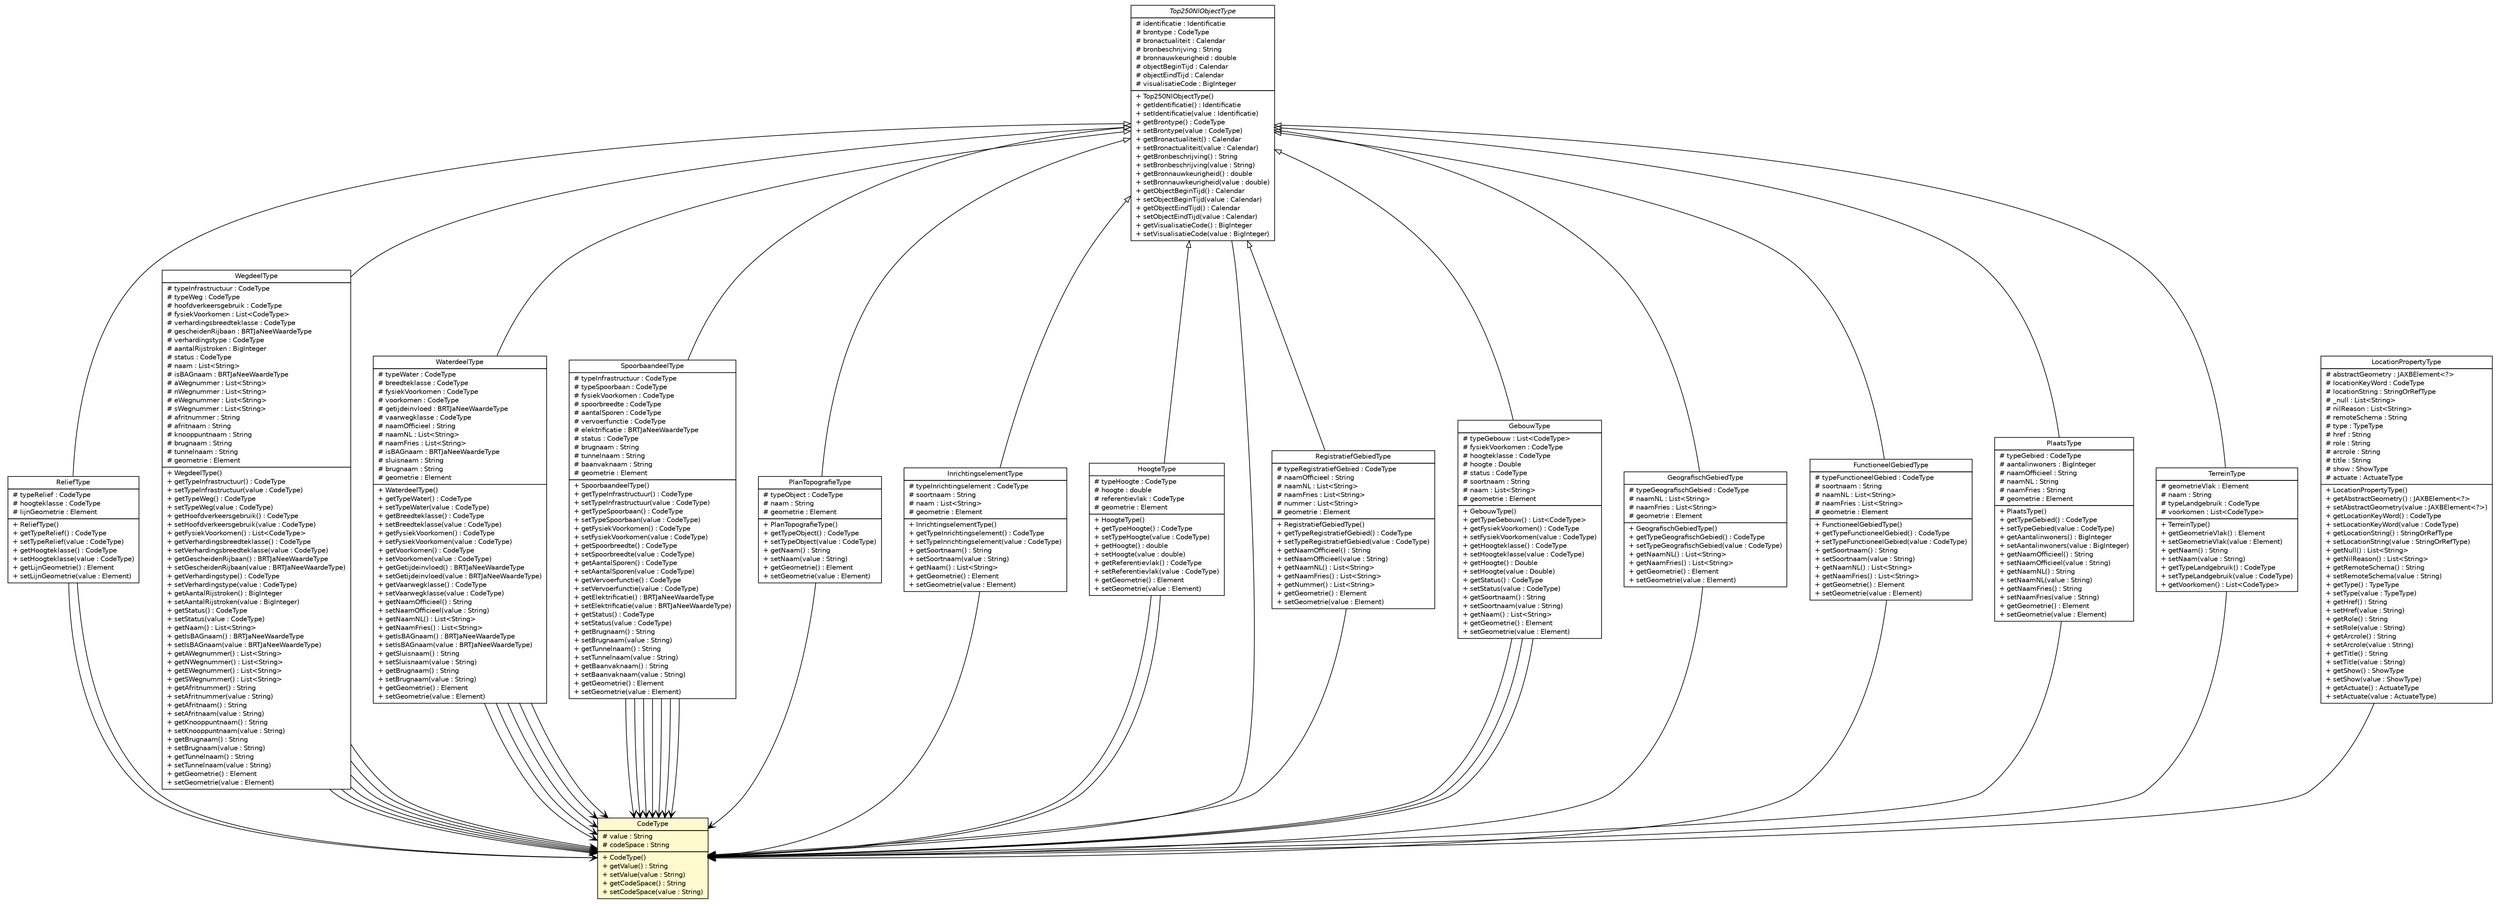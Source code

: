 #!/usr/local/bin/dot
#
# Class diagram 
# Generated by UMLGraph version R5_6-24-gf6e263 (http://www.umlgraph.org/)
#

digraph G {
	edge [fontname="Helvetica",fontsize=10,labelfontname="Helvetica",labelfontsize=10];
	node [fontname="Helvetica",fontsize=10,shape=plaintext];
	nodesep=0.25;
	ranksep=0.5;
	// nl.b3p.topnl.top250nl.ReliefType
	c11473 [label=<<table title="nl.b3p.topnl.top250nl.ReliefType" border="0" cellborder="1" cellspacing="0" cellpadding="2" port="p" href="./ReliefType.html">
		<tr><td><table border="0" cellspacing="0" cellpadding="1">
<tr><td align="center" balign="center"> ReliefType </td></tr>
		</table></td></tr>
		<tr><td><table border="0" cellspacing="0" cellpadding="1">
<tr><td align="left" balign="left"> # typeRelief : CodeType </td></tr>
<tr><td align="left" balign="left"> # hoogteklasse : CodeType </td></tr>
<tr><td align="left" balign="left"> # lijnGeometrie : Element </td></tr>
		</table></td></tr>
		<tr><td><table border="0" cellspacing="0" cellpadding="1">
<tr><td align="left" balign="left"> + ReliefType() </td></tr>
<tr><td align="left" balign="left"> + getTypeRelief() : CodeType </td></tr>
<tr><td align="left" balign="left"> + setTypeRelief(value : CodeType) </td></tr>
<tr><td align="left" balign="left"> + getHoogteklasse() : CodeType </td></tr>
<tr><td align="left" balign="left"> + setHoogteklasse(value : CodeType) </td></tr>
<tr><td align="left" balign="left"> + getLijnGeometrie() : Element </td></tr>
<tr><td align="left" balign="left"> + setLijnGeometrie(value : Element) </td></tr>
		</table></td></tr>
		</table>>, URL="./ReliefType.html", fontname="Helvetica", fontcolor="black", fontsize=10.0];
	// nl.b3p.topnl.top250nl.WegdeelType
	c11474 [label=<<table title="nl.b3p.topnl.top250nl.WegdeelType" border="0" cellborder="1" cellspacing="0" cellpadding="2" port="p" href="./WegdeelType.html">
		<tr><td><table border="0" cellspacing="0" cellpadding="1">
<tr><td align="center" balign="center"> WegdeelType </td></tr>
		</table></td></tr>
		<tr><td><table border="0" cellspacing="0" cellpadding="1">
<tr><td align="left" balign="left"> # typeInfrastructuur : CodeType </td></tr>
<tr><td align="left" balign="left"> # typeWeg : CodeType </td></tr>
<tr><td align="left" balign="left"> # hoofdverkeersgebruik : CodeType </td></tr>
<tr><td align="left" balign="left"> # fysiekVoorkomen : List&lt;CodeType&gt; </td></tr>
<tr><td align="left" balign="left"> # verhardingsbreedteklasse : CodeType </td></tr>
<tr><td align="left" balign="left"> # gescheidenRijbaan : BRTJaNeeWaardeType </td></tr>
<tr><td align="left" balign="left"> # verhardingstype : CodeType </td></tr>
<tr><td align="left" balign="left"> # aantalRijstroken : BigInteger </td></tr>
<tr><td align="left" balign="left"> # status : CodeType </td></tr>
<tr><td align="left" balign="left"> # naam : List&lt;String&gt; </td></tr>
<tr><td align="left" balign="left"> # isBAGnaam : BRTJaNeeWaardeType </td></tr>
<tr><td align="left" balign="left"> # aWegnummer : List&lt;String&gt; </td></tr>
<tr><td align="left" balign="left"> # nWegnummer : List&lt;String&gt; </td></tr>
<tr><td align="left" balign="left"> # eWegnummer : List&lt;String&gt; </td></tr>
<tr><td align="left" balign="left"> # sWegnummer : List&lt;String&gt; </td></tr>
<tr><td align="left" balign="left"> # afritnummer : String </td></tr>
<tr><td align="left" balign="left"> # afritnaam : String </td></tr>
<tr><td align="left" balign="left"> # knooppuntnaam : String </td></tr>
<tr><td align="left" balign="left"> # brugnaam : String </td></tr>
<tr><td align="left" balign="left"> # tunnelnaam : String </td></tr>
<tr><td align="left" balign="left"> # geometrie : Element </td></tr>
		</table></td></tr>
		<tr><td><table border="0" cellspacing="0" cellpadding="1">
<tr><td align="left" balign="left"> + WegdeelType() </td></tr>
<tr><td align="left" balign="left"> + getTypeInfrastructuur() : CodeType </td></tr>
<tr><td align="left" balign="left"> + setTypeInfrastructuur(value : CodeType) </td></tr>
<tr><td align="left" balign="left"> + getTypeWeg() : CodeType </td></tr>
<tr><td align="left" balign="left"> + setTypeWeg(value : CodeType) </td></tr>
<tr><td align="left" balign="left"> + getHoofdverkeersgebruik() : CodeType </td></tr>
<tr><td align="left" balign="left"> + setHoofdverkeersgebruik(value : CodeType) </td></tr>
<tr><td align="left" balign="left"> + getFysiekVoorkomen() : List&lt;CodeType&gt; </td></tr>
<tr><td align="left" balign="left"> + getVerhardingsbreedteklasse() : CodeType </td></tr>
<tr><td align="left" balign="left"> + setVerhardingsbreedteklasse(value : CodeType) </td></tr>
<tr><td align="left" balign="left"> + getGescheidenRijbaan() : BRTJaNeeWaardeType </td></tr>
<tr><td align="left" balign="left"> + setGescheidenRijbaan(value : BRTJaNeeWaardeType) </td></tr>
<tr><td align="left" balign="left"> + getVerhardingstype() : CodeType </td></tr>
<tr><td align="left" balign="left"> + setVerhardingstype(value : CodeType) </td></tr>
<tr><td align="left" balign="left"> + getAantalRijstroken() : BigInteger </td></tr>
<tr><td align="left" balign="left"> + setAantalRijstroken(value : BigInteger) </td></tr>
<tr><td align="left" balign="left"> + getStatus() : CodeType </td></tr>
<tr><td align="left" balign="left"> + setStatus(value : CodeType) </td></tr>
<tr><td align="left" balign="left"> + getNaam() : List&lt;String&gt; </td></tr>
<tr><td align="left" balign="left"> + getIsBAGnaam() : BRTJaNeeWaardeType </td></tr>
<tr><td align="left" balign="left"> + setIsBAGnaam(value : BRTJaNeeWaardeType) </td></tr>
<tr><td align="left" balign="left"> + getAWegnummer() : List&lt;String&gt; </td></tr>
<tr><td align="left" balign="left"> + getNWegnummer() : List&lt;String&gt; </td></tr>
<tr><td align="left" balign="left"> + getEWegnummer() : List&lt;String&gt; </td></tr>
<tr><td align="left" balign="left"> + getSWegnummer() : List&lt;String&gt; </td></tr>
<tr><td align="left" balign="left"> + getAfritnummer() : String </td></tr>
<tr><td align="left" balign="left"> + setAfritnummer(value : String) </td></tr>
<tr><td align="left" balign="left"> + getAfritnaam() : String </td></tr>
<tr><td align="left" balign="left"> + setAfritnaam(value : String) </td></tr>
<tr><td align="left" balign="left"> + getKnooppuntnaam() : String </td></tr>
<tr><td align="left" balign="left"> + setKnooppuntnaam(value : String) </td></tr>
<tr><td align="left" balign="left"> + getBrugnaam() : String </td></tr>
<tr><td align="left" balign="left"> + setBrugnaam(value : String) </td></tr>
<tr><td align="left" balign="left"> + getTunnelnaam() : String </td></tr>
<tr><td align="left" balign="left"> + setTunnelnaam(value : String) </td></tr>
<tr><td align="left" balign="left"> + getGeometrie() : Element </td></tr>
<tr><td align="left" balign="left"> + setGeometrie(value : Element) </td></tr>
		</table></td></tr>
		</table>>, URL="./WegdeelType.html", fontname="Helvetica", fontcolor="black", fontsize=10.0];
	// nl.b3p.topnl.top250nl.WaterdeelType
	c11475 [label=<<table title="nl.b3p.topnl.top250nl.WaterdeelType" border="0" cellborder="1" cellspacing="0" cellpadding="2" port="p" href="./WaterdeelType.html">
		<tr><td><table border="0" cellspacing="0" cellpadding="1">
<tr><td align="center" balign="center"> WaterdeelType </td></tr>
		</table></td></tr>
		<tr><td><table border="0" cellspacing="0" cellpadding="1">
<tr><td align="left" balign="left"> # typeWater : CodeType </td></tr>
<tr><td align="left" balign="left"> # breedteklasse : CodeType </td></tr>
<tr><td align="left" balign="left"> # fysiekVoorkomen : CodeType </td></tr>
<tr><td align="left" balign="left"> # voorkomen : CodeType </td></tr>
<tr><td align="left" balign="left"> # getijdeinvloed : BRTJaNeeWaardeType </td></tr>
<tr><td align="left" balign="left"> # vaarwegklasse : CodeType </td></tr>
<tr><td align="left" balign="left"> # naamOfficieel : String </td></tr>
<tr><td align="left" balign="left"> # naamNL : List&lt;String&gt; </td></tr>
<tr><td align="left" balign="left"> # naamFries : List&lt;String&gt; </td></tr>
<tr><td align="left" balign="left"> # isBAGnaam : BRTJaNeeWaardeType </td></tr>
<tr><td align="left" balign="left"> # sluisnaam : String </td></tr>
<tr><td align="left" balign="left"> # brugnaam : String </td></tr>
<tr><td align="left" balign="left"> # geometrie : Element </td></tr>
		</table></td></tr>
		<tr><td><table border="0" cellspacing="0" cellpadding="1">
<tr><td align="left" balign="left"> + WaterdeelType() </td></tr>
<tr><td align="left" balign="left"> + getTypeWater() : CodeType </td></tr>
<tr><td align="left" balign="left"> + setTypeWater(value : CodeType) </td></tr>
<tr><td align="left" balign="left"> + getBreedteklasse() : CodeType </td></tr>
<tr><td align="left" balign="left"> + setBreedteklasse(value : CodeType) </td></tr>
<tr><td align="left" balign="left"> + getFysiekVoorkomen() : CodeType </td></tr>
<tr><td align="left" balign="left"> + setFysiekVoorkomen(value : CodeType) </td></tr>
<tr><td align="left" balign="left"> + getVoorkomen() : CodeType </td></tr>
<tr><td align="left" balign="left"> + setVoorkomen(value : CodeType) </td></tr>
<tr><td align="left" balign="left"> + getGetijdeinvloed() : BRTJaNeeWaardeType </td></tr>
<tr><td align="left" balign="left"> + setGetijdeinvloed(value : BRTJaNeeWaardeType) </td></tr>
<tr><td align="left" balign="left"> + getVaarwegklasse() : CodeType </td></tr>
<tr><td align="left" balign="left"> + setVaarwegklasse(value : CodeType) </td></tr>
<tr><td align="left" balign="left"> + getNaamOfficieel() : String </td></tr>
<tr><td align="left" balign="left"> + setNaamOfficieel(value : String) </td></tr>
<tr><td align="left" balign="left"> + getNaamNL() : List&lt;String&gt; </td></tr>
<tr><td align="left" balign="left"> + getNaamFries() : List&lt;String&gt; </td></tr>
<tr><td align="left" balign="left"> + getIsBAGnaam() : BRTJaNeeWaardeType </td></tr>
<tr><td align="left" balign="left"> + setIsBAGnaam(value : BRTJaNeeWaardeType) </td></tr>
<tr><td align="left" balign="left"> + getSluisnaam() : String </td></tr>
<tr><td align="left" balign="left"> + setSluisnaam(value : String) </td></tr>
<tr><td align="left" balign="left"> + getBrugnaam() : String </td></tr>
<tr><td align="left" balign="left"> + setBrugnaam(value : String) </td></tr>
<tr><td align="left" balign="left"> + getGeometrie() : Element </td></tr>
<tr><td align="left" balign="left"> + setGeometrie(value : Element) </td></tr>
		</table></td></tr>
		</table>>, URL="./WaterdeelType.html", fontname="Helvetica", fontcolor="black", fontsize=10.0];
	// nl.b3p.topnl.top250nl.SpoorbaandeelType
	c11479 [label=<<table title="nl.b3p.topnl.top250nl.SpoorbaandeelType" border="0" cellborder="1" cellspacing="0" cellpadding="2" port="p" href="./SpoorbaandeelType.html">
		<tr><td><table border="0" cellspacing="0" cellpadding="1">
<tr><td align="center" balign="center"> SpoorbaandeelType </td></tr>
		</table></td></tr>
		<tr><td><table border="0" cellspacing="0" cellpadding="1">
<tr><td align="left" balign="left"> # typeInfrastructuur : CodeType </td></tr>
<tr><td align="left" balign="left"> # typeSpoorbaan : CodeType </td></tr>
<tr><td align="left" balign="left"> # fysiekVoorkomen : CodeType </td></tr>
<tr><td align="left" balign="left"> # spoorbreedte : CodeType </td></tr>
<tr><td align="left" balign="left"> # aantalSporen : CodeType </td></tr>
<tr><td align="left" balign="left"> # vervoerfunctie : CodeType </td></tr>
<tr><td align="left" balign="left"> # elektrificatie : BRTJaNeeWaardeType </td></tr>
<tr><td align="left" balign="left"> # status : CodeType </td></tr>
<tr><td align="left" balign="left"> # brugnaam : String </td></tr>
<tr><td align="left" balign="left"> # tunnelnaam : String </td></tr>
<tr><td align="left" balign="left"> # baanvaknaam : String </td></tr>
<tr><td align="left" balign="left"> # geometrie : Element </td></tr>
		</table></td></tr>
		<tr><td><table border="0" cellspacing="0" cellpadding="1">
<tr><td align="left" balign="left"> + SpoorbaandeelType() </td></tr>
<tr><td align="left" balign="left"> + getTypeInfrastructuur() : CodeType </td></tr>
<tr><td align="left" balign="left"> + setTypeInfrastructuur(value : CodeType) </td></tr>
<tr><td align="left" balign="left"> + getTypeSpoorbaan() : CodeType </td></tr>
<tr><td align="left" balign="left"> + setTypeSpoorbaan(value : CodeType) </td></tr>
<tr><td align="left" balign="left"> + getFysiekVoorkomen() : CodeType </td></tr>
<tr><td align="left" balign="left"> + setFysiekVoorkomen(value : CodeType) </td></tr>
<tr><td align="left" balign="left"> + getSpoorbreedte() : CodeType </td></tr>
<tr><td align="left" balign="left"> + setSpoorbreedte(value : CodeType) </td></tr>
<tr><td align="left" balign="left"> + getAantalSporen() : CodeType </td></tr>
<tr><td align="left" balign="left"> + setAantalSporen(value : CodeType) </td></tr>
<tr><td align="left" balign="left"> + getVervoerfunctie() : CodeType </td></tr>
<tr><td align="left" balign="left"> + setVervoerfunctie(value : CodeType) </td></tr>
<tr><td align="left" balign="left"> + getElektrificatie() : BRTJaNeeWaardeType </td></tr>
<tr><td align="left" balign="left"> + setElektrificatie(value : BRTJaNeeWaardeType) </td></tr>
<tr><td align="left" balign="left"> + getStatus() : CodeType </td></tr>
<tr><td align="left" balign="left"> + setStatus(value : CodeType) </td></tr>
<tr><td align="left" balign="left"> + getBrugnaam() : String </td></tr>
<tr><td align="left" balign="left"> + setBrugnaam(value : String) </td></tr>
<tr><td align="left" balign="left"> + getTunnelnaam() : String </td></tr>
<tr><td align="left" balign="left"> + setTunnelnaam(value : String) </td></tr>
<tr><td align="left" balign="left"> + getBaanvaknaam() : String </td></tr>
<tr><td align="left" balign="left"> + setBaanvaknaam(value : String) </td></tr>
<tr><td align="left" balign="left"> + getGeometrie() : Element </td></tr>
<tr><td align="left" balign="left"> + setGeometrie(value : Element) </td></tr>
		</table></td></tr>
		</table>>, URL="./SpoorbaandeelType.html", fontname="Helvetica", fontcolor="black", fontsize=10.0];
	// nl.b3p.topnl.top250nl.PlanTopografieType
	c11481 [label=<<table title="nl.b3p.topnl.top250nl.PlanTopografieType" border="0" cellborder="1" cellspacing="0" cellpadding="2" port="p" href="./PlanTopografieType.html">
		<tr><td><table border="0" cellspacing="0" cellpadding="1">
<tr><td align="center" balign="center"> PlanTopografieType </td></tr>
		</table></td></tr>
		<tr><td><table border="0" cellspacing="0" cellpadding="1">
<tr><td align="left" balign="left"> # typeObject : CodeType </td></tr>
<tr><td align="left" balign="left"> # naam : String </td></tr>
<tr><td align="left" balign="left"> # geometrie : Element </td></tr>
		</table></td></tr>
		<tr><td><table border="0" cellspacing="0" cellpadding="1">
<tr><td align="left" balign="left"> + PlanTopografieType() </td></tr>
<tr><td align="left" balign="left"> + getTypeObject() : CodeType </td></tr>
<tr><td align="left" balign="left"> + setTypeObject(value : CodeType) </td></tr>
<tr><td align="left" balign="left"> + getNaam() : String </td></tr>
<tr><td align="left" balign="left"> + setNaam(value : String) </td></tr>
<tr><td align="left" balign="left"> + getGeometrie() : Element </td></tr>
<tr><td align="left" balign="left"> + setGeometrie(value : Element) </td></tr>
		</table></td></tr>
		</table>>, URL="./PlanTopografieType.html", fontname="Helvetica", fontcolor="black", fontsize=10.0];
	// nl.b3p.topnl.top250nl.LocationPropertyType
	c11482 [label=<<table title="nl.b3p.topnl.top250nl.LocationPropertyType" border="0" cellborder="1" cellspacing="0" cellpadding="2" port="p" href="./LocationPropertyType.html">
		<tr><td><table border="0" cellspacing="0" cellpadding="1">
<tr><td align="center" balign="center"> LocationPropertyType </td></tr>
		</table></td></tr>
		<tr><td><table border="0" cellspacing="0" cellpadding="1">
<tr><td align="left" balign="left"> # abstractGeometry : JAXBElement&lt;?&gt; </td></tr>
<tr><td align="left" balign="left"> # locationKeyWord : CodeType </td></tr>
<tr><td align="left" balign="left"> # locationString : StringOrRefType </td></tr>
<tr><td align="left" balign="left"> # _null : List&lt;String&gt; </td></tr>
<tr><td align="left" balign="left"> # nilReason : List&lt;String&gt; </td></tr>
<tr><td align="left" balign="left"> # remoteSchema : String </td></tr>
<tr><td align="left" balign="left"> # type : TypeType </td></tr>
<tr><td align="left" balign="left"> # href : String </td></tr>
<tr><td align="left" balign="left"> # role : String </td></tr>
<tr><td align="left" balign="left"> # arcrole : String </td></tr>
<tr><td align="left" balign="left"> # title : String </td></tr>
<tr><td align="left" balign="left"> # show : ShowType </td></tr>
<tr><td align="left" balign="left"> # actuate : ActuateType </td></tr>
		</table></td></tr>
		<tr><td><table border="0" cellspacing="0" cellpadding="1">
<tr><td align="left" balign="left"> + LocationPropertyType() </td></tr>
<tr><td align="left" balign="left"> + getAbstractGeometry() : JAXBElement&lt;?&gt; </td></tr>
<tr><td align="left" balign="left"> + setAbstractGeometry(value : JAXBElement&lt;?&gt;) </td></tr>
<tr><td align="left" balign="left"> + getLocationKeyWord() : CodeType </td></tr>
<tr><td align="left" balign="left"> + setLocationKeyWord(value : CodeType) </td></tr>
<tr><td align="left" balign="left"> + getLocationString() : StringOrRefType </td></tr>
<tr><td align="left" balign="left"> + setLocationString(value : StringOrRefType) </td></tr>
<tr><td align="left" balign="left"> + getNull() : List&lt;String&gt; </td></tr>
<tr><td align="left" balign="left"> + getNilReason() : List&lt;String&gt; </td></tr>
<tr><td align="left" balign="left"> + getRemoteSchema() : String </td></tr>
<tr><td align="left" balign="left"> + setRemoteSchema(value : String) </td></tr>
<tr><td align="left" balign="left"> + getType() : TypeType </td></tr>
<tr><td align="left" balign="left"> + setType(value : TypeType) </td></tr>
<tr><td align="left" balign="left"> + getHref() : String </td></tr>
<tr><td align="left" balign="left"> + setHref(value : String) </td></tr>
<tr><td align="left" balign="left"> + getRole() : String </td></tr>
<tr><td align="left" balign="left"> + setRole(value : String) </td></tr>
<tr><td align="left" balign="left"> + getArcrole() : String </td></tr>
<tr><td align="left" balign="left"> + setArcrole(value : String) </td></tr>
<tr><td align="left" balign="left"> + getTitle() : String </td></tr>
<tr><td align="left" balign="left"> + setTitle(value : String) </td></tr>
<tr><td align="left" balign="left"> + getShow() : ShowType </td></tr>
<tr><td align="left" balign="left"> + setShow(value : ShowType) </td></tr>
<tr><td align="left" balign="left"> + getActuate() : ActuateType </td></tr>
<tr><td align="left" balign="left"> + setActuate(value : ActuateType) </td></tr>
		</table></td></tr>
		</table>>, URL="./LocationPropertyType.html", fontname="Helvetica", fontcolor="black", fontsize=10.0];
	// nl.b3p.topnl.top250nl.InrichtingselementType
	c11490 [label=<<table title="nl.b3p.topnl.top250nl.InrichtingselementType" border="0" cellborder="1" cellspacing="0" cellpadding="2" port="p" href="./InrichtingselementType.html">
		<tr><td><table border="0" cellspacing="0" cellpadding="1">
<tr><td align="center" balign="center"> InrichtingselementType </td></tr>
		</table></td></tr>
		<tr><td><table border="0" cellspacing="0" cellpadding="1">
<tr><td align="left" balign="left"> # typeInrichtingselement : CodeType </td></tr>
<tr><td align="left" balign="left"> # soortnaam : String </td></tr>
<tr><td align="left" balign="left"> # naam : List&lt;String&gt; </td></tr>
<tr><td align="left" balign="left"> # geometrie : Element </td></tr>
		</table></td></tr>
		<tr><td><table border="0" cellspacing="0" cellpadding="1">
<tr><td align="left" balign="left"> + InrichtingselementType() </td></tr>
<tr><td align="left" balign="left"> + getTypeInrichtingselement() : CodeType </td></tr>
<tr><td align="left" balign="left"> + setTypeInrichtingselement(value : CodeType) </td></tr>
<tr><td align="left" balign="left"> + getSoortnaam() : String </td></tr>
<tr><td align="left" balign="left"> + setSoortnaam(value : String) </td></tr>
<tr><td align="left" balign="left"> + getNaam() : List&lt;String&gt; </td></tr>
<tr><td align="left" balign="left"> + getGeometrie() : Element </td></tr>
<tr><td align="left" balign="left"> + setGeometrie(value : Element) </td></tr>
		</table></td></tr>
		</table>>, URL="./InrichtingselementType.html", fontname="Helvetica", fontcolor="black", fontsize=10.0];
	// nl.b3p.topnl.top250nl.Top250NlObjectType
	c11494 [label=<<table title="nl.b3p.topnl.top250nl.Top250NlObjectType" border="0" cellborder="1" cellspacing="0" cellpadding="2" port="p" href="./Top250NlObjectType.html">
		<tr><td><table border="0" cellspacing="0" cellpadding="1">
<tr><td align="center" balign="center"><font face="Helvetica-Oblique"> Top250NlObjectType </font></td></tr>
		</table></td></tr>
		<tr><td><table border="0" cellspacing="0" cellpadding="1">
<tr><td align="left" balign="left"> # identificatie : Identificatie </td></tr>
<tr><td align="left" balign="left"> # brontype : CodeType </td></tr>
<tr><td align="left" balign="left"> # bronactualiteit : Calendar </td></tr>
<tr><td align="left" balign="left"> # bronbeschrijving : String </td></tr>
<tr><td align="left" balign="left"> # bronnauwkeurigheid : double </td></tr>
<tr><td align="left" balign="left"> # objectBeginTijd : Calendar </td></tr>
<tr><td align="left" balign="left"> # objectEindTijd : Calendar </td></tr>
<tr><td align="left" balign="left"> # visualisatieCode : BigInteger </td></tr>
		</table></td></tr>
		<tr><td><table border="0" cellspacing="0" cellpadding="1">
<tr><td align="left" balign="left"> + Top250NlObjectType() </td></tr>
<tr><td align="left" balign="left"> + getIdentificatie() : Identificatie </td></tr>
<tr><td align="left" balign="left"> + setIdentificatie(value : Identificatie) </td></tr>
<tr><td align="left" balign="left"> + getBrontype() : CodeType </td></tr>
<tr><td align="left" balign="left"> + setBrontype(value : CodeType) </td></tr>
<tr><td align="left" balign="left"> + getBronactualiteit() : Calendar </td></tr>
<tr><td align="left" balign="left"> + setBronactualiteit(value : Calendar) </td></tr>
<tr><td align="left" balign="left"> + getBronbeschrijving() : String </td></tr>
<tr><td align="left" balign="left"> + setBronbeschrijving(value : String) </td></tr>
<tr><td align="left" balign="left"> + getBronnauwkeurigheid() : double </td></tr>
<tr><td align="left" balign="left"> + setBronnauwkeurigheid(value : double) </td></tr>
<tr><td align="left" balign="left"> + getObjectBeginTijd() : Calendar </td></tr>
<tr><td align="left" balign="left"> + setObjectBeginTijd(value : Calendar) </td></tr>
<tr><td align="left" balign="left"> + getObjectEindTijd() : Calendar </td></tr>
<tr><td align="left" balign="left"> + setObjectEindTijd(value : Calendar) </td></tr>
<tr><td align="left" balign="left"> + getVisualisatieCode() : BigInteger </td></tr>
<tr><td align="left" balign="left"> + setVisualisatieCode(value : BigInteger) </td></tr>
		</table></td></tr>
		</table>>, URL="./Top250NlObjectType.html", fontname="Helvetica", fontcolor="black", fontsize=10.0];
	// nl.b3p.topnl.top250nl.HoogteType
	c11497 [label=<<table title="nl.b3p.topnl.top250nl.HoogteType" border="0" cellborder="1" cellspacing="0" cellpadding="2" port="p" href="./HoogteType.html">
		<tr><td><table border="0" cellspacing="0" cellpadding="1">
<tr><td align="center" balign="center"> HoogteType </td></tr>
		</table></td></tr>
		<tr><td><table border="0" cellspacing="0" cellpadding="1">
<tr><td align="left" balign="left"> # typeHoogte : CodeType </td></tr>
<tr><td align="left" balign="left"> # hoogte : double </td></tr>
<tr><td align="left" balign="left"> # referentievlak : CodeType </td></tr>
<tr><td align="left" balign="left"> # geometrie : Element </td></tr>
		</table></td></tr>
		<tr><td><table border="0" cellspacing="0" cellpadding="1">
<tr><td align="left" balign="left"> + HoogteType() </td></tr>
<tr><td align="left" balign="left"> + getTypeHoogte() : CodeType </td></tr>
<tr><td align="left" balign="left"> + setTypeHoogte(value : CodeType) </td></tr>
<tr><td align="left" balign="left"> + getHoogte() : double </td></tr>
<tr><td align="left" balign="left"> + setHoogte(value : double) </td></tr>
<tr><td align="left" balign="left"> + getReferentievlak() : CodeType </td></tr>
<tr><td align="left" balign="left"> + setReferentievlak(value : CodeType) </td></tr>
<tr><td align="left" balign="left"> + getGeometrie() : Element </td></tr>
<tr><td align="left" balign="left"> + setGeometrie(value : Element) </td></tr>
		</table></td></tr>
		</table>>, URL="./HoogteType.html", fontname="Helvetica", fontcolor="black", fontsize=10.0];
	// nl.b3p.topnl.top250nl.CodeType
	c11503 [label=<<table title="nl.b3p.topnl.top250nl.CodeType" border="0" cellborder="1" cellspacing="0" cellpadding="2" port="p" bgcolor="lemonChiffon" href="./CodeType.html">
		<tr><td><table border="0" cellspacing="0" cellpadding="1">
<tr><td align="center" balign="center"> CodeType </td></tr>
		</table></td></tr>
		<tr><td><table border="0" cellspacing="0" cellpadding="1">
<tr><td align="left" balign="left"> # value : String </td></tr>
<tr><td align="left" balign="left"> # codeSpace : String </td></tr>
		</table></td></tr>
		<tr><td><table border="0" cellspacing="0" cellpadding="1">
<tr><td align="left" balign="left"> + CodeType() </td></tr>
<tr><td align="left" balign="left"> + getValue() : String </td></tr>
<tr><td align="left" balign="left"> + setValue(value : String) </td></tr>
<tr><td align="left" balign="left"> + getCodeSpace() : String </td></tr>
<tr><td align="left" balign="left"> + setCodeSpace(value : String) </td></tr>
		</table></td></tr>
		</table>>, URL="./CodeType.html", fontname="Helvetica", fontcolor="black", fontsize=10.0];
	// nl.b3p.topnl.top250nl.RegistratiefGebiedType
	c11507 [label=<<table title="nl.b3p.topnl.top250nl.RegistratiefGebiedType" border="0" cellborder="1" cellspacing="0" cellpadding="2" port="p" href="./RegistratiefGebiedType.html">
		<tr><td><table border="0" cellspacing="0" cellpadding="1">
<tr><td align="center" balign="center"> RegistratiefGebiedType </td></tr>
		</table></td></tr>
		<tr><td><table border="0" cellspacing="0" cellpadding="1">
<tr><td align="left" balign="left"> # typeRegistratiefGebied : CodeType </td></tr>
<tr><td align="left" balign="left"> # naamOfficieel : String </td></tr>
<tr><td align="left" balign="left"> # naamNL : List&lt;String&gt; </td></tr>
<tr><td align="left" balign="left"> # naamFries : List&lt;String&gt; </td></tr>
<tr><td align="left" balign="left"> # nummer : List&lt;String&gt; </td></tr>
<tr><td align="left" balign="left"> # geometrie : Element </td></tr>
		</table></td></tr>
		<tr><td><table border="0" cellspacing="0" cellpadding="1">
<tr><td align="left" balign="left"> + RegistratiefGebiedType() </td></tr>
<tr><td align="left" balign="left"> + getTypeRegistratiefGebied() : CodeType </td></tr>
<tr><td align="left" balign="left"> + setTypeRegistratiefGebied(value : CodeType) </td></tr>
<tr><td align="left" balign="left"> + getNaamOfficieel() : String </td></tr>
<tr><td align="left" balign="left"> + setNaamOfficieel(value : String) </td></tr>
<tr><td align="left" balign="left"> + getNaamNL() : List&lt;String&gt; </td></tr>
<tr><td align="left" balign="left"> + getNaamFries() : List&lt;String&gt; </td></tr>
<tr><td align="left" balign="left"> + getNummer() : List&lt;String&gt; </td></tr>
<tr><td align="left" balign="left"> + getGeometrie() : Element </td></tr>
<tr><td align="left" balign="left"> + setGeometrie(value : Element) </td></tr>
		</table></td></tr>
		</table>>, URL="./RegistratiefGebiedType.html", fontname="Helvetica", fontcolor="black", fontsize=10.0];
	// nl.b3p.topnl.top250nl.GebouwType
	c11509 [label=<<table title="nl.b3p.topnl.top250nl.GebouwType" border="0" cellborder="1" cellspacing="0" cellpadding="2" port="p" href="./GebouwType.html">
		<tr><td><table border="0" cellspacing="0" cellpadding="1">
<tr><td align="center" balign="center"> GebouwType </td></tr>
		</table></td></tr>
		<tr><td><table border="0" cellspacing="0" cellpadding="1">
<tr><td align="left" balign="left"> # typeGebouw : List&lt;CodeType&gt; </td></tr>
<tr><td align="left" balign="left"> # fysiekVoorkomen : CodeType </td></tr>
<tr><td align="left" balign="left"> # hoogteklasse : CodeType </td></tr>
<tr><td align="left" balign="left"> # hoogte : Double </td></tr>
<tr><td align="left" balign="left"> # status : CodeType </td></tr>
<tr><td align="left" balign="left"> # soortnaam : String </td></tr>
<tr><td align="left" balign="left"> # naam : List&lt;String&gt; </td></tr>
<tr><td align="left" balign="left"> # geometrie : Element </td></tr>
		</table></td></tr>
		<tr><td><table border="0" cellspacing="0" cellpadding="1">
<tr><td align="left" balign="left"> + GebouwType() </td></tr>
<tr><td align="left" balign="left"> + getTypeGebouw() : List&lt;CodeType&gt; </td></tr>
<tr><td align="left" balign="left"> + getFysiekVoorkomen() : CodeType </td></tr>
<tr><td align="left" balign="left"> + setFysiekVoorkomen(value : CodeType) </td></tr>
<tr><td align="left" balign="left"> + getHoogteklasse() : CodeType </td></tr>
<tr><td align="left" balign="left"> + setHoogteklasse(value : CodeType) </td></tr>
<tr><td align="left" balign="left"> + getHoogte() : Double </td></tr>
<tr><td align="left" balign="left"> + setHoogte(value : Double) </td></tr>
<tr><td align="left" balign="left"> + getStatus() : CodeType </td></tr>
<tr><td align="left" balign="left"> + setStatus(value : CodeType) </td></tr>
<tr><td align="left" balign="left"> + getSoortnaam() : String </td></tr>
<tr><td align="left" balign="left"> + setSoortnaam(value : String) </td></tr>
<tr><td align="left" balign="left"> + getNaam() : List&lt;String&gt; </td></tr>
<tr><td align="left" balign="left"> + getGeometrie() : Element </td></tr>
<tr><td align="left" balign="left"> + setGeometrie(value : Element) </td></tr>
		</table></td></tr>
		</table>>, URL="./GebouwType.html", fontname="Helvetica", fontcolor="black", fontsize=10.0];
	// nl.b3p.topnl.top250nl.GeografischGebiedType
	c11510 [label=<<table title="nl.b3p.topnl.top250nl.GeografischGebiedType" border="0" cellborder="1" cellspacing="0" cellpadding="2" port="p" href="./GeografischGebiedType.html">
		<tr><td><table border="0" cellspacing="0" cellpadding="1">
<tr><td align="center" balign="center"> GeografischGebiedType </td></tr>
		</table></td></tr>
		<tr><td><table border="0" cellspacing="0" cellpadding="1">
<tr><td align="left" balign="left"> # typeGeografischGebied : CodeType </td></tr>
<tr><td align="left" balign="left"> # naamNL : List&lt;String&gt; </td></tr>
<tr><td align="left" balign="left"> # naamFries : List&lt;String&gt; </td></tr>
<tr><td align="left" balign="left"> # geometrie : Element </td></tr>
		</table></td></tr>
		<tr><td><table border="0" cellspacing="0" cellpadding="1">
<tr><td align="left" balign="left"> + GeografischGebiedType() </td></tr>
<tr><td align="left" balign="left"> + getTypeGeografischGebied() : CodeType </td></tr>
<tr><td align="left" balign="left"> + setTypeGeografischGebied(value : CodeType) </td></tr>
<tr><td align="left" balign="left"> + getNaamNL() : List&lt;String&gt; </td></tr>
<tr><td align="left" balign="left"> + getNaamFries() : List&lt;String&gt; </td></tr>
<tr><td align="left" balign="left"> + getGeometrie() : Element </td></tr>
<tr><td align="left" balign="left"> + setGeometrie(value : Element) </td></tr>
		</table></td></tr>
		</table>>, URL="./GeografischGebiedType.html", fontname="Helvetica", fontcolor="black", fontsize=10.0];
	// nl.b3p.topnl.top250nl.FunctioneelGebiedType
	c11512 [label=<<table title="nl.b3p.topnl.top250nl.FunctioneelGebiedType" border="0" cellborder="1" cellspacing="0" cellpadding="2" port="p" href="./FunctioneelGebiedType.html">
		<tr><td><table border="0" cellspacing="0" cellpadding="1">
<tr><td align="center" balign="center"> FunctioneelGebiedType </td></tr>
		</table></td></tr>
		<tr><td><table border="0" cellspacing="0" cellpadding="1">
<tr><td align="left" balign="left"> # typeFunctioneelGebied : CodeType </td></tr>
<tr><td align="left" balign="left"> # soortnaam : String </td></tr>
<tr><td align="left" balign="left"> # naamNL : List&lt;String&gt; </td></tr>
<tr><td align="left" balign="left"> # naamFries : List&lt;String&gt; </td></tr>
<tr><td align="left" balign="left"> # geometrie : Element </td></tr>
		</table></td></tr>
		<tr><td><table border="0" cellspacing="0" cellpadding="1">
<tr><td align="left" balign="left"> + FunctioneelGebiedType() </td></tr>
<tr><td align="left" balign="left"> + getTypeFunctioneelGebied() : CodeType </td></tr>
<tr><td align="left" balign="left"> + setTypeFunctioneelGebied(value : CodeType) </td></tr>
<tr><td align="left" balign="left"> + getSoortnaam() : String </td></tr>
<tr><td align="left" balign="left"> + setSoortnaam(value : String) </td></tr>
<tr><td align="left" balign="left"> + getNaamNL() : List&lt;String&gt; </td></tr>
<tr><td align="left" balign="left"> + getNaamFries() : List&lt;String&gt; </td></tr>
<tr><td align="left" balign="left"> + getGeometrie() : Element </td></tr>
<tr><td align="left" balign="left"> + setGeometrie(value : Element) </td></tr>
		</table></td></tr>
		</table>>, URL="./FunctioneelGebiedType.html", fontname="Helvetica", fontcolor="black", fontsize=10.0];
	// nl.b3p.topnl.top250nl.PlaatsType
	c11517 [label=<<table title="nl.b3p.topnl.top250nl.PlaatsType" border="0" cellborder="1" cellspacing="0" cellpadding="2" port="p" href="./PlaatsType.html">
		<tr><td><table border="0" cellspacing="0" cellpadding="1">
<tr><td align="center" balign="center"> PlaatsType </td></tr>
		</table></td></tr>
		<tr><td><table border="0" cellspacing="0" cellpadding="1">
<tr><td align="left" balign="left"> # typeGebied : CodeType </td></tr>
<tr><td align="left" balign="left"> # aantalinwoners : BigInteger </td></tr>
<tr><td align="left" balign="left"> # naamOfficieel : String </td></tr>
<tr><td align="left" balign="left"> # naamNL : String </td></tr>
<tr><td align="left" balign="left"> # naamFries : String </td></tr>
<tr><td align="left" balign="left"> # geometrie : Element </td></tr>
		</table></td></tr>
		<tr><td><table border="0" cellspacing="0" cellpadding="1">
<tr><td align="left" balign="left"> + PlaatsType() </td></tr>
<tr><td align="left" balign="left"> + getTypeGebied() : CodeType </td></tr>
<tr><td align="left" balign="left"> + setTypeGebied(value : CodeType) </td></tr>
<tr><td align="left" balign="left"> + getAantalinwoners() : BigInteger </td></tr>
<tr><td align="left" balign="left"> + setAantalinwoners(value : BigInteger) </td></tr>
<tr><td align="left" balign="left"> + getNaamOfficieel() : String </td></tr>
<tr><td align="left" balign="left"> + setNaamOfficieel(value : String) </td></tr>
<tr><td align="left" balign="left"> + getNaamNL() : String </td></tr>
<tr><td align="left" balign="left"> + setNaamNL(value : String) </td></tr>
<tr><td align="left" balign="left"> + getNaamFries() : String </td></tr>
<tr><td align="left" balign="left"> + setNaamFries(value : String) </td></tr>
<tr><td align="left" balign="left"> + getGeometrie() : Element </td></tr>
<tr><td align="left" balign="left"> + setGeometrie(value : Element) </td></tr>
		</table></td></tr>
		</table>>, URL="./PlaatsType.html", fontname="Helvetica", fontcolor="black", fontsize=10.0];
	// nl.b3p.topnl.top250nl.TerreinType
	c11518 [label=<<table title="nl.b3p.topnl.top250nl.TerreinType" border="0" cellborder="1" cellspacing="0" cellpadding="2" port="p" href="./TerreinType.html">
		<tr><td><table border="0" cellspacing="0" cellpadding="1">
<tr><td align="center" balign="center"> TerreinType </td></tr>
		</table></td></tr>
		<tr><td><table border="0" cellspacing="0" cellpadding="1">
<tr><td align="left" balign="left"> # geometrieVlak : Element </td></tr>
<tr><td align="left" balign="left"> # naam : String </td></tr>
<tr><td align="left" balign="left"> # typeLandgebruik : CodeType </td></tr>
<tr><td align="left" balign="left"> # voorkomen : List&lt;CodeType&gt; </td></tr>
		</table></td></tr>
		<tr><td><table border="0" cellspacing="0" cellpadding="1">
<tr><td align="left" balign="left"> + TerreinType() </td></tr>
<tr><td align="left" balign="left"> + getGeometrieVlak() : Element </td></tr>
<tr><td align="left" balign="left"> + setGeometrieVlak(value : Element) </td></tr>
<tr><td align="left" balign="left"> + getNaam() : String </td></tr>
<tr><td align="left" balign="left"> + setNaam(value : String) </td></tr>
<tr><td align="left" balign="left"> + getTypeLandgebruik() : CodeType </td></tr>
<tr><td align="left" balign="left"> + setTypeLandgebruik(value : CodeType) </td></tr>
<tr><td align="left" balign="left"> + getVoorkomen() : List&lt;CodeType&gt; </td></tr>
		</table></td></tr>
		</table>>, URL="./TerreinType.html", fontname="Helvetica", fontcolor="black", fontsize=10.0];
	//nl.b3p.topnl.top250nl.ReliefType extends nl.b3p.topnl.top250nl.Top250NlObjectType
	c11494:p -> c11473:p [dir=back,arrowtail=empty];
	//nl.b3p.topnl.top250nl.WegdeelType extends nl.b3p.topnl.top250nl.Top250NlObjectType
	c11494:p -> c11474:p [dir=back,arrowtail=empty];
	//nl.b3p.topnl.top250nl.WaterdeelType extends nl.b3p.topnl.top250nl.Top250NlObjectType
	c11494:p -> c11475:p [dir=back,arrowtail=empty];
	//nl.b3p.topnl.top250nl.SpoorbaandeelType extends nl.b3p.topnl.top250nl.Top250NlObjectType
	c11494:p -> c11479:p [dir=back,arrowtail=empty];
	//nl.b3p.topnl.top250nl.PlanTopografieType extends nl.b3p.topnl.top250nl.Top250NlObjectType
	c11494:p -> c11481:p [dir=back,arrowtail=empty];
	//nl.b3p.topnl.top250nl.InrichtingselementType extends nl.b3p.topnl.top250nl.Top250NlObjectType
	c11494:p -> c11490:p [dir=back,arrowtail=empty];
	//nl.b3p.topnl.top250nl.HoogteType extends nl.b3p.topnl.top250nl.Top250NlObjectType
	c11494:p -> c11497:p [dir=back,arrowtail=empty];
	//nl.b3p.topnl.top250nl.RegistratiefGebiedType extends nl.b3p.topnl.top250nl.Top250NlObjectType
	c11494:p -> c11507:p [dir=back,arrowtail=empty];
	//nl.b3p.topnl.top250nl.GebouwType extends nl.b3p.topnl.top250nl.Top250NlObjectType
	c11494:p -> c11509:p [dir=back,arrowtail=empty];
	//nl.b3p.topnl.top250nl.GeografischGebiedType extends nl.b3p.topnl.top250nl.Top250NlObjectType
	c11494:p -> c11510:p [dir=back,arrowtail=empty];
	//nl.b3p.topnl.top250nl.FunctioneelGebiedType extends nl.b3p.topnl.top250nl.Top250NlObjectType
	c11494:p -> c11512:p [dir=back,arrowtail=empty];
	//nl.b3p.topnl.top250nl.PlaatsType extends nl.b3p.topnl.top250nl.Top250NlObjectType
	c11494:p -> c11517:p [dir=back,arrowtail=empty];
	//nl.b3p.topnl.top250nl.TerreinType extends nl.b3p.topnl.top250nl.Top250NlObjectType
	c11494:p -> c11518:p [dir=back,arrowtail=empty];
	// nl.b3p.topnl.top250nl.ReliefType NAVASSOC nl.b3p.topnl.top250nl.CodeType
	c11473:p -> c11503:p [taillabel="", label="", headlabel="", fontname="Helvetica", fontcolor="black", fontsize=10.0, color="black", arrowhead=open];
	// nl.b3p.topnl.top250nl.ReliefType NAVASSOC nl.b3p.topnl.top250nl.CodeType
	c11473:p -> c11503:p [taillabel="", label="", headlabel="", fontname="Helvetica", fontcolor="black", fontsize=10.0, color="black", arrowhead=open];
	// nl.b3p.topnl.top250nl.WegdeelType NAVASSOC nl.b3p.topnl.top250nl.CodeType
	c11474:p -> c11503:p [taillabel="", label="", headlabel="", fontname="Helvetica", fontcolor="black", fontsize=10.0, color="black", arrowhead=open];
	// nl.b3p.topnl.top250nl.WegdeelType NAVASSOC nl.b3p.topnl.top250nl.CodeType
	c11474:p -> c11503:p [taillabel="", label="", headlabel="", fontname="Helvetica", fontcolor="black", fontsize=10.0, color="black", arrowhead=open];
	// nl.b3p.topnl.top250nl.WegdeelType NAVASSOC nl.b3p.topnl.top250nl.CodeType
	c11474:p -> c11503:p [taillabel="", label="", headlabel="", fontname="Helvetica", fontcolor="black", fontsize=10.0, color="black", arrowhead=open];
	// nl.b3p.topnl.top250nl.WegdeelType NAVASSOC nl.b3p.topnl.top250nl.CodeType
	c11474:p -> c11503:p [taillabel="", label="", headlabel="", fontname="Helvetica", fontcolor="black", fontsize=10.0, color="black", arrowhead=open];
	// nl.b3p.topnl.top250nl.WegdeelType NAVASSOC nl.b3p.topnl.top250nl.CodeType
	c11474:p -> c11503:p [taillabel="", label="", headlabel="", fontname="Helvetica", fontcolor="black", fontsize=10.0, color="black", arrowhead=open];
	// nl.b3p.topnl.top250nl.WegdeelType NAVASSOC nl.b3p.topnl.top250nl.CodeType
	c11474:p -> c11503:p [taillabel="", label="", headlabel="", fontname="Helvetica", fontcolor="black", fontsize=10.0, color="black", arrowhead=open];
	// nl.b3p.topnl.top250nl.WaterdeelType NAVASSOC nl.b3p.topnl.top250nl.CodeType
	c11475:p -> c11503:p [taillabel="", label="", headlabel="", fontname="Helvetica", fontcolor="black", fontsize=10.0, color="black", arrowhead=open];
	// nl.b3p.topnl.top250nl.WaterdeelType NAVASSOC nl.b3p.topnl.top250nl.CodeType
	c11475:p -> c11503:p [taillabel="", label="", headlabel="", fontname="Helvetica", fontcolor="black", fontsize=10.0, color="black", arrowhead=open];
	// nl.b3p.topnl.top250nl.WaterdeelType NAVASSOC nl.b3p.topnl.top250nl.CodeType
	c11475:p -> c11503:p [taillabel="", label="", headlabel="", fontname="Helvetica", fontcolor="black", fontsize=10.0, color="black", arrowhead=open];
	// nl.b3p.topnl.top250nl.WaterdeelType NAVASSOC nl.b3p.topnl.top250nl.CodeType
	c11475:p -> c11503:p [taillabel="", label="", headlabel="", fontname="Helvetica", fontcolor="black", fontsize=10.0, color="black", arrowhead=open];
	// nl.b3p.topnl.top250nl.WaterdeelType NAVASSOC nl.b3p.topnl.top250nl.CodeType
	c11475:p -> c11503:p [taillabel="", label="", headlabel="", fontname="Helvetica", fontcolor="black", fontsize=10.0, color="black", arrowhead=open];
	// nl.b3p.topnl.top250nl.SpoorbaandeelType NAVASSOC nl.b3p.topnl.top250nl.CodeType
	c11479:p -> c11503:p [taillabel="", label="", headlabel="", fontname="Helvetica", fontcolor="black", fontsize=10.0, color="black", arrowhead=open];
	// nl.b3p.topnl.top250nl.SpoorbaandeelType NAVASSOC nl.b3p.topnl.top250nl.CodeType
	c11479:p -> c11503:p [taillabel="", label="", headlabel="", fontname="Helvetica", fontcolor="black", fontsize=10.0, color="black", arrowhead=open];
	// nl.b3p.topnl.top250nl.SpoorbaandeelType NAVASSOC nl.b3p.topnl.top250nl.CodeType
	c11479:p -> c11503:p [taillabel="", label="", headlabel="", fontname="Helvetica", fontcolor="black", fontsize=10.0, color="black", arrowhead=open];
	// nl.b3p.topnl.top250nl.SpoorbaandeelType NAVASSOC nl.b3p.topnl.top250nl.CodeType
	c11479:p -> c11503:p [taillabel="", label="", headlabel="", fontname="Helvetica", fontcolor="black", fontsize=10.0, color="black", arrowhead=open];
	// nl.b3p.topnl.top250nl.SpoorbaandeelType NAVASSOC nl.b3p.topnl.top250nl.CodeType
	c11479:p -> c11503:p [taillabel="", label="", headlabel="", fontname="Helvetica", fontcolor="black", fontsize=10.0, color="black", arrowhead=open];
	// nl.b3p.topnl.top250nl.SpoorbaandeelType NAVASSOC nl.b3p.topnl.top250nl.CodeType
	c11479:p -> c11503:p [taillabel="", label="", headlabel="", fontname="Helvetica", fontcolor="black", fontsize=10.0, color="black", arrowhead=open];
	// nl.b3p.topnl.top250nl.SpoorbaandeelType NAVASSOC nl.b3p.topnl.top250nl.CodeType
	c11479:p -> c11503:p [taillabel="", label="", headlabel="", fontname="Helvetica", fontcolor="black", fontsize=10.0, color="black", arrowhead=open];
	// nl.b3p.topnl.top250nl.PlanTopografieType NAVASSOC nl.b3p.topnl.top250nl.CodeType
	c11481:p -> c11503:p [taillabel="", label="", headlabel="", fontname="Helvetica", fontcolor="black", fontsize=10.0, color="black", arrowhead=open];
	// nl.b3p.topnl.top250nl.LocationPropertyType NAVASSOC nl.b3p.topnl.top250nl.CodeType
	c11482:p -> c11503:p [taillabel="", label="", headlabel="", fontname="Helvetica", fontcolor="black", fontsize=10.0, color="black", arrowhead=open];
	// nl.b3p.topnl.top250nl.InrichtingselementType NAVASSOC nl.b3p.topnl.top250nl.CodeType
	c11490:p -> c11503:p [taillabel="", label="", headlabel="", fontname="Helvetica", fontcolor="black", fontsize=10.0, color="black", arrowhead=open];
	// nl.b3p.topnl.top250nl.Top250NlObjectType NAVASSOC nl.b3p.topnl.top250nl.CodeType
	c11494:p -> c11503:p [taillabel="", label="", headlabel="", fontname="Helvetica", fontcolor="black", fontsize=10.0, color="black", arrowhead=open];
	// nl.b3p.topnl.top250nl.HoogteType NAVASSOC nl.b3p.topnl.top250nl.CodeType
	c11497:p -> c11503:p [taillabel="", label="", headlabel="", fontname="Helvetica", fontcolor="black", fontsize=10.0, color="black", arrowhead=open];
	// nl.b3p.topnl.top250nl.HoogteType NAVASSOC nl.b3p.topnl.top250nl.CodeType
	c11497:p -> c11503:p [taillabel="", label="", headlabel="", fontname="Helvetica", fontcolor="black", fontsize=10.0, color="black", arrowhead=open];
	// nl.b3p.topnl.top250nl.RegistratiefGebiedType NAVASSOC nl.b3p.topnl.top250nl.CodeType
	c11507:p -> c11503:p [taillabel="", label="", headlabel="", fontname="Helvetica", fontcolor="black", fontsize=10.0, color="black", arrowhead=open];
	// nl.b3p.topnl.top250nl.GebouwType NAVASSOC nl.b3p.topnl.top250nl.CodeType
	c11509:p -> c11503:p [taillabel="", label="", headlabel="", fontname="Helvetica", fontcolor="black", fontsize=10.0, color="black", arrowhead=open];
	// nl.b3p.topnl.top250nl.GebouwType NAVASSOC nl.b3p.topnl.top250nl.CodeType
	c11509:p -> c11503:p [taillabel="", label="", headlabel="", fontname="Helvetica", fontcolor="black", fontsize=10.0, color="black", arrowhead=open];
	// nl.b3p.topnl.top250nl.GebouwType NAVASSOC nl.b3p.topnl.top250nl.CodeType
	c11509:p -> c11503:p [taillabel="", label="", headlabel="", fontname="Helvetica", fontcolor="black", fontsize=10.0, color="black", arrowhead=open];
	// nl.b3p.topnl.top250nl.GeografischGebiedType NAVASSOC nl.b3p.topnl.top250nl.CodeType
	c11510:p -> c11503:p [taillabel="", label="", headlabel="", fontname="Helvetica", fontcolor="black", fontsize=10.0, color="black", arrowhead=open];
	// nl.b3p.topnl.top250nl.FunctioneelGebiedType NAVASSOC nl.b3p.topnl.top250nl.CodeType
	c11512:p -> c11503:p [taillabel="", label="", headlabel="", fontname="Helvetica", fontcolor="black", fontsize=10.0, color="black", arrowhead=open];
	// nl.b3p.topnl.top250nl.PlaatsType NAVASSOC nl.b3p.topnl.top250nl.CodeType
	c11517:p -> c11503:p [taillabel="", label="", headlabel="", fontname="Helvetica", fontcolor="black", fontsize=10.0, color="black", arrowhead=open];
	// nl.b3p.topnl.top250nl.TerreinType NAVASSOC nl.b3p.topnl.top250nl.CodeType
	c11518:p -> c11503:p [taillabel="", label="", headlabel="", fontname="Helvetica", fontcolor="black", fontsize=10.0, color="black", arrowhead=open];
}

